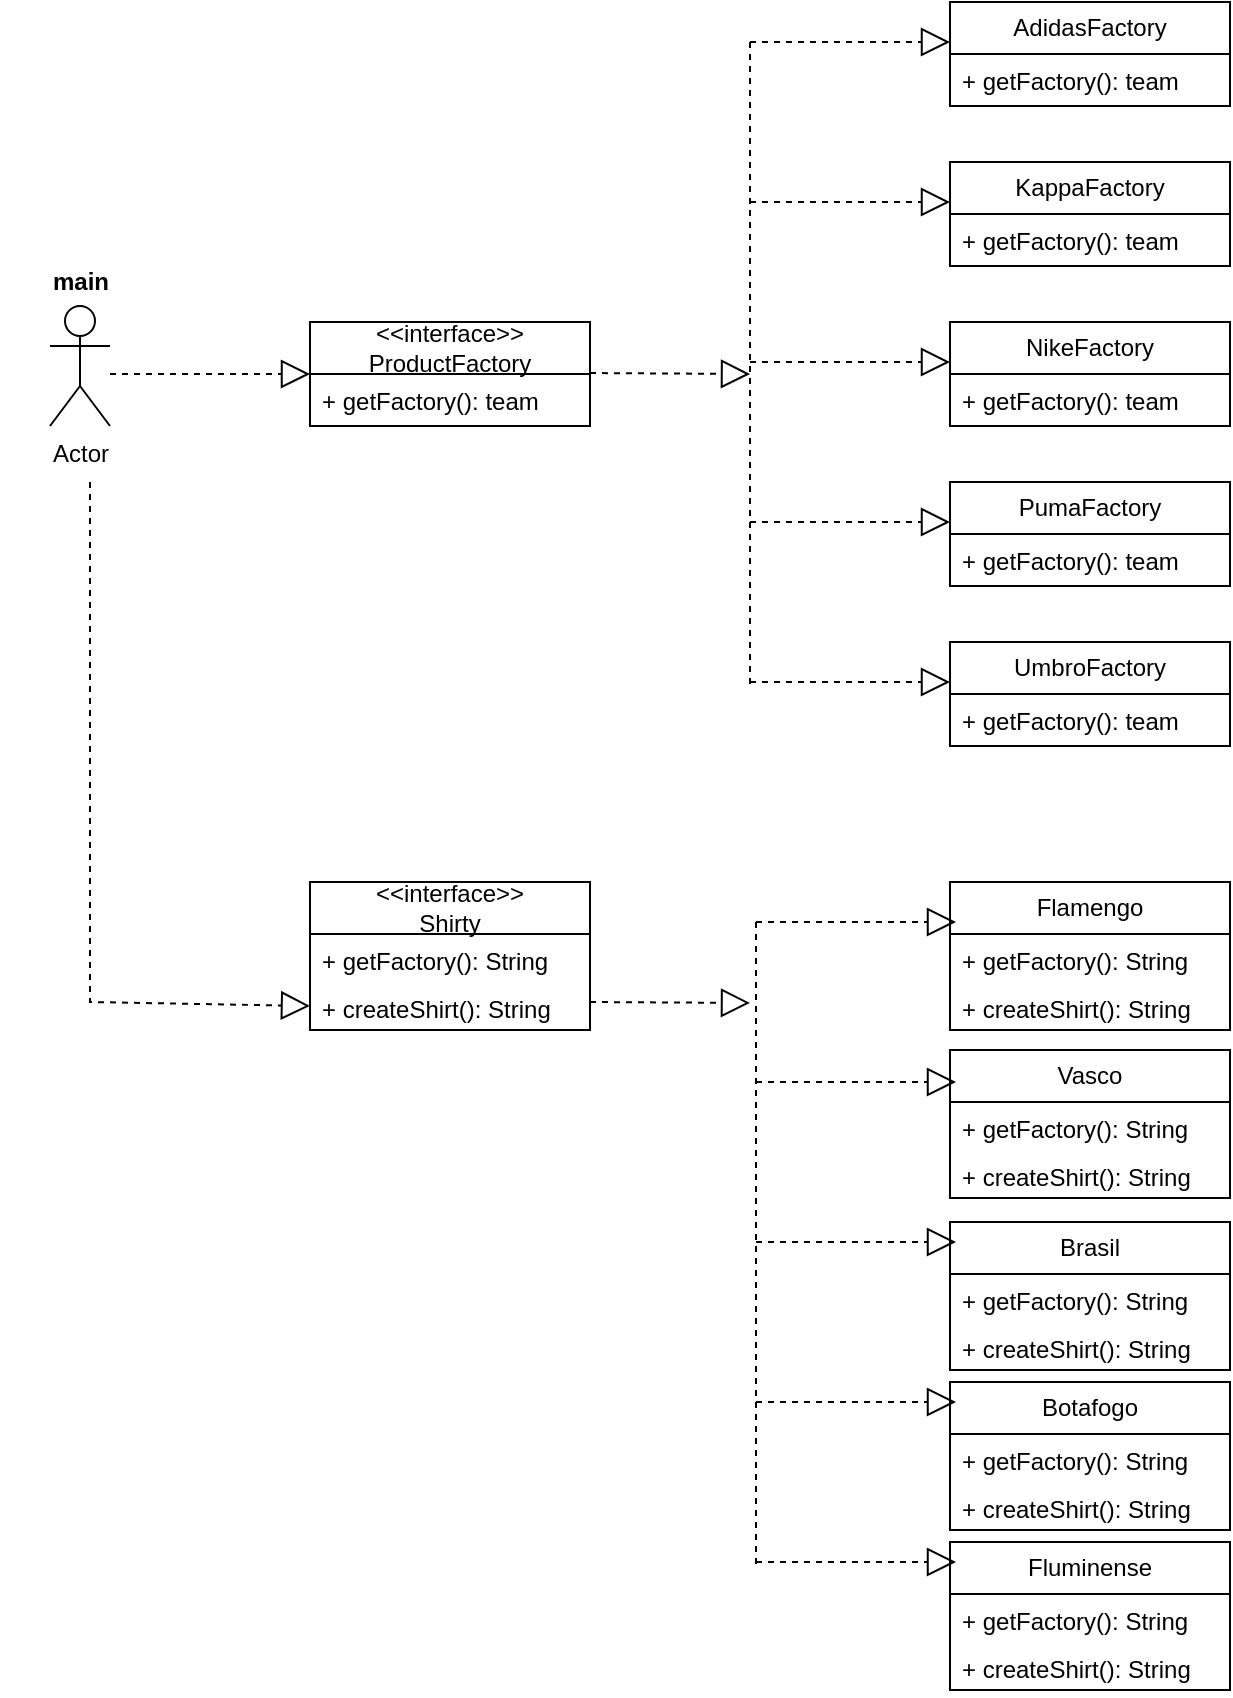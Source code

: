 <mxfile version="26.2.12">
  <diagram id="C5RBs43oDa-KdzZeNtuy" name="Page-1">
    <mxGraphModel dx="832" dy="410" grid="1" gridSize="10" guides="1" tooltips="1" connect="1" arrows="1" fold="1" page="1" pageScale="1" pageWidth="827" pageHeight="1169" math="0" shadow="0">
      <root>
        <mxCell id="WIyWlLk6GJQsqaUBKTNV-0" />
        <mxCell id="WIyWlLk6GJQsqaUBKTNV-1" parent="WIyWlLk6GJQsqaUBKTNV-0" />
        <mxCell id="MaJQN-X-Zlun6F0AjIzA-5" value="Actor" style="shape=umlActor;verticalLabelPosition=bottom;verticalAlign=top;html=1;" vertex="1" parent="WIyWlLk6GJQsqaUBKTNV-1">
          <mxGeometry x="50" y="212" width="30" height="60" as="geometry" />
        </mxCell>
        <mxCell id="MaJQN-X-Zlun6F0AjIzA-6" value="&amp;lt;&amp;lt;interface&amp;gt;&amp;gt;&lt;br&gt;ProductFactory" style="swimlane;fontStyle=0;childLayout=stackLayout;horizontal=1;startSize=26;fillColor=none;horizontalStack=0;resizeParent=1;resizeParentMax=0;resizeLast=0;collapsible=1;marginBottom=0;whiteSpace=wrap;html=1;" vertex="1" parent="WIyWlLk6GJQsqaUBKTNV-1">
          <mxGeometry x="180" y="220" width="140" height="52" as="geometry" />
        </mxCell>
        <mxCell id="MaJQN-X-Zlun6F0AjIzA-7" value="+ getFactory(): team" style="text;strokeColor=none;fillColor=none;align=left;verticalAlign=top;spacingLeft=4;spacingRight=4;overflow=hidden;rotatable=0;points=[[0,0.5],[1,0.5]];portConstraint=eastwest;whiteSpace=wrap;html=1;" vertex="1" parent="MaJQN-X-Zlun6F0AjIzA-6">
          <mxGeometry y="26" width="140" height="26" as="geometry" />
        </mxCell>
        <mxCell id="MaJQN-X-Zlun6F0AjIzA-12" value="" style="endArrow=block;dashed=1;endFill=0;endSize=12;html=1;rounded=0;entryX=-0.004;entryY=0.117;entryDx=0;entryDy=0;entryPerimeter=0;" edge="1" parent="WIyWlLk6GJQsqaUBKTNV-1">
          <mxGeometry width="160" relative="1" as="geometry">
            <mxPoint x="80" y="246" as="sourcePoint" />
            <mxPoint x="180.0" y="246.002" as="targetPoint" />
          </mxGeometry>
        </mxCell>
        <mxCell id="MaJQN-X-Zlun6F0AjIzA-13" value="" style="endArrow=block;dashed=1;endFill=0;endSize=12;html=1;rounded=0;" edge="1" parent="WIyWlLk6GJQsqaUBKTNV-1">
          <mxGeometry width="160" relative="1" as="geometry">
            <mxPoint x="320" y="245.52" as="sourcePoint" />
            <mxPoint x="400" y="246" as="targetPoint" />
          </mxGeometry>
        </mxCell>
        <mxCell id="MaJQN-X-Zlun6F0AjIzA-14" value="" style="endArrow=block;dashed=1;endFill=0;endSize=12;html=1;rounded=0;entryX=-0.004;entryY=0.117;entryDx=0;entryDy=0;entryPerimeter=0;" edge="1" parent="WIyWlLk6GJQsqaUBKTNV-1">
          <mxGeometry width="160" relative="1" as="geometry">
            <mxPoint x="400" y="80" as="sourcePoint" />
            <mxPoint x="500.0" y="80.002" as="targetPoint" />
          </mxGeometry>
        </mxCell>
        <mxCell id="MaJQN-X-Zlun6F0AjIzA-15" value="" style="endArrow=block;dashed=1;endFill=0;endSize=12;html=1;rounded=0;entryX=-0.004;entryY=0.117;entryDx=0;entryDy=0;entryPerimeter=0;" edge="1" parent="WIyWlLk6GJQsqaUBKTNV-1">
          <mxGeometry width="160" relative="1" as="geometry">
            <mxPoint x="400" y="160" as="sourcePoint" />
            <mxPoint x="500.0" y="160.002" as="targetPoint" />
          </mxGeometry>
        </mxCell>
        <mxCell id="MaJQN-X-Zlun6F0AjIzA-16" value="" style="endArrow=block;dashed=1;endFill=0;endSize=12;html=1;rounded=0;entryX=-0.004;entryY=0.117;entryDx=0;entryDy=0;entryPerimeter=0;strokeColor=default;" edge="1" parent="WIyWlLk6GJQsqaUBKTNV-1">
          <mxGeometry width="160" relative="1" as="geometry">
            <mxPoint x="400" y="240" as="sourcePoint" />
            <mxPoint x="500.0" y="240.002" as="targetPoint" />
          </mxGeometry>
        </mxCell>
        <mxCell id="MaJQN-X-Zlun6F0AjIzA-17" value="" style="endArrow=block;dashed=1;endFill=0;endSize=12;html=1;rounded=0;entryX=-0.004;entryY=0.117;entryDx=0;entryDy=0;entryPerimeter=0;" edge="1" parent="WIyWlLk6GJQsqaUBKTNV-1">
          <mxGeometry width="160" relative="1" as="geometry">
            <mxPoint x="400" y="320" as="sourcePoint" />
            <mxPoint x="500.0" y="320.002" as="targetPoint" />
          </mxGeometry>
        </mxCell>
        <mxCell id="MaJQN-X-Zlun6F0AjIzA-18" value="" style="endArrow=block;dashed=1;endFill=0;endSize=12;html=1;rounded=0;entryX=-0.004;entryY=0.117;entryDx=0;entryDy=0;entryPerimeter=0;" edge="1" parent="WIyWlLk6GJQsqaUBKTNV-1">
          <mxGeometry width="160" relative="1" as="geometry">
            <mxPoint x="400" y="400" as="sourcePoint" />
            <mxPoint x="500.0" y="400.002" as="targetPoint" />
          </mxGeometry>
        </mxCell>
        <mxCell id="MaJQN-X-Zlun6F0AjIzA-24" value="" style="endArrow=none;dashed=1;endFill=0;endSize=12;html=1;rounded=0;startFill=0;" edge="1" parent="WIyWlLk6GJQsqaUBKTNV-1">
          <mxGeometry width="160" relative="1" as="geometry">
            <mxPoint x="400" y="80" as="sourcePoint" />
            <mxPoint x="400" y="400.952" as="targetPoint" />
            <Array as="points">
              <mxPoint x="400" y="320" />
            </Array>
          </mxGeometry>
        </mxCell>
        <mxCell id="MaJQN-X-Zlun6F0AjIzA-25" value="AdidasFactory" style="swimlane;fontStyle=0;childLayout=stackLayout;horizontal=1;startSize=26;fillColor=none;horizontalStack=0;resizeParent=1;resizeParentMax=0;resizeLast=0;collapsible=1;marginBottom=0;whiteSpace=wrap;html=1;" vertex="1" parent="WIyWlLk6GJQsqaUBKTNV-1">
          <mxGeometry x="500" y="60" width="140" height="52" as="geometry" />
        </mxCell>
        <mxCell id="MaJQN-X-Zlun6F0AjIzA-26" value="+ getFactory(): team" style="text;strokeColor=none;fillColor=none;align=left;verticalAlign=top;spacingLeft=4;spacingRight=4;overflow=hidden;rotatable=0;points=[[0,0.5],[1,0.5]];portConstraint=eastwest;whiteSpace=wrap;html=1;" vertex="1" parent="MaJQN-X-Zlun6F0AjIzA-25">
          <mxGeometry y="26" width="140" height="26" as="geometry" />
        </mxCell>
        <mxCell id="MaJQN-X-Zlun6F0AjIzA-27" value="KappaFactory" style="swimlane;fontStyle=0;childLayout=stackLayout;horizontal=1;startSize=26;fillColor=none;horizontalStack=0;resizeParent=1;resizeParentMax=0;resizeLast=0;collapsible=1;marginBottom=0;whiteSpace=wrap;html=1;" vertex="1" parent="WIyWlLk6GJQsqaUBKTNV-1">
          <mxGeometry x="500" y="140" width="140" height="52" as="geometry" />
        </mxCell>
        <mxCell id="MaJQN-X-Zlun6F0AjIzA-28" value="+ getFactory(): team" style="text;strokeColor=none;fillColor=none;align=left;verticalAlign=top;spacingLeft=4;spacingRight=4;overflow=hidden;rotatable=0;points=[[0,0.5],[1,0.5]];portConstraint=eastwest;whiteSpace=wrap;html=1;" vertex="1" parent="MaJQN-X-Zlun6F0AjIzA-27">
          <mxGeometry y="26" width="140" height="26" as="geometry" />
        </mxCell>
        <mxCell id="MaJQN-X-Zlun6F0AjIzA-29" value="NikeFactory" style="swimlane;fontStyle=0;childLayout=stackLayout;horizontal=1;startSize=26;fillColor=none;horizontalStack=0;resizeParent=1;resizeParentMax=0;resizeLast=0;collapsible=1;marginBottom=0;whiteSpace=wrap;html=1;" vertex="1" parent="WIyWlLk6GJQsqaUBKTNV-1">
          <mxGeometry x="500" y="220" width="140" height="52" as="geometry" />
        </mxCell>
        <mxCell id="MaJQN-X-Zlun6F0AjIzA-30" value="+ getFactory(): team" style="text;strokeColor=none;fillColor=none;align=left;verticalAlign=top;spacingLeft=4;spacingRight=4;overflow=hidden;rotatable=0;points=[[0,0.5],[1,0.5]];portConstraint=eastwest;whiteSpace=wrap;html=1;" vertex="1" parent="MaJQN-X-Zlun6F0AjIzA-29">
          <mxGeometry y="26" width="140" height="26" as="geometry" />
        </mxCell>
        <mxCell id="MaJQN-X-Zlun6F0AjIzA-31" value="PumaFactory" style="swimlane;fontStyle=0;childLayout=stackLayout;horizontal=1;startSize=26;fillColor=none;horizontalStack=0;resizeParent=1;resizeParentMax=0;resizeLast=0;collapsible=1;marginBottom=0;whiteSpace=wrap;html=1;" vertex="1" parent="WIyWlLk6GJQsqaUBKTNV-1">
          <mxGeometry x="500" y="300" width="140" height="52" as="geometry" />
        </mxCell>
        <mxCell id="MaJQN-X-Zlun6F0AjIzA-32" value="+ getFactory(): team" style="text;strokeColor=none;fillColor=none;align=left;verticalAlign=top;spacingLeft=4;spacingRight=4;overflow=hidden;rotatable=0;points=[[0,0.5],[1,0.5]];portConstraint=eastwest;whiteSpace=wrap;html=1;" vertex="1" parent="MaJQN-X-Zlun6F0AjIzA-31">
          <mxGeometry y="26" width="140" height="26" as="geometry" />
        </mxCell>
        <mxCell id="MaJQN-X-Zlun6F0AjIzA-33" value="UmbroFactory" style="swimlane;fontStyle=0;childLayout=stackLayout;horizontal=1;startSize=26;fillColor=none;horizontalStack=0;resizeParent=1;resizeParentMax=0;resizeLast=0;collapsible=1;marginBottom=0;whiteSpace=wrap;html=1;" vertex="1" parent="WIyWlLk6GJQsqaUBKTNV-1">
          <mxGeometry x="500" y="380" width="140" height="52" as="geometry" />
        </mxCell>
        <mxCell id="MaJQN-X-Zlun6F0AjIzA-34" value="+ getFactory(): team" style="text;strokeColor=none;fillColor=none;align=left;verticalAlign=top;spacingLeft=4;spacingRight=4;overflow=hidden;rotatable=0;points=[[0,0.5],[1,0.5]];portConstraint=eastwest;whiteSpace=wrap;html=1;" vertex="1" parent="MaJQN-X-Zlun6F0AjIzA-33">
          <mxGeometry y="26" width="140" height="26" as="geometry" />
        </mxCell>
        <mxCell id="MaJQN-X-Zlun6F0AjIzA-35" value="main&lt;div&gt;&lt;br&gt;&lt;/div&gt;" style="text;align=center;fontStyle=1;verticalAlign=middle;spacingLeft=3;spacingRight=3;strokeColor=none;rotatable=0;points=[[0,0.5],[1,0.5]];portConstraint=eastwest;html=1;" vertex="1" parent="WIyWlLk6GJQsqaUBKTNV-1">
          <mxGeometry x="25" y="194" width="80" height="26" as="geometry" />
        </mxCell>
        <mxCell id="MaJQN-X-Zlun6F0AjIzA-36" value="" style="endArrow=block;dashed=1;endFill=0;endSize=12;html=1;rounded=0;entryX=0;entryY=0.5;entryDx=0;entryDy=0;" edge="1" parent="WIyWlLk6GJQsqaUBKTNV-1" target="MaJQN-X-Zlun6F0AjIzA-41">
          <mxGeometry width="160" relative="1" as="geometry">
            <mxPoint x="70" y="300" as="sourcePoint" />
            <mxPoint x="170" y="560" as="targetPoint" />
            <Array as="points">
              <mxPoint x="70" y="560" />
            </Array>
          </mxGeometry>
        </mxCell>
        <mxCell id="MaJQN-X-Zlun6F0AjIzA-39" value="&amp;lt;&amp;lt;interface&amp;gt;&amp;gt;&lt;br&gt;Shirty" style="swimlane;fontStyle=0;childLayout=stackLayout;horizontal=1;startSize=26;fillColor=none;horizontalStack=0;resizeParent=1;resizeParentMax=0;resizeLast=0;collapsible=1;marginBottom=0;whiteSpace=wrap;html=1;" vertex="1" parent="WIyWlLk6GJQsqaUBKTNV-1">
          <mxGeometry x="180" y="500" width="140" height="74" as="geometry" />
        </mxCell>
        <mxCell id="MaJQN-X-Zlun6F0AjIzA-40" value="+ getFactory(): String" style="text;strokeColor=none;fillColor=none;align=left;verticalAlign=top;spacingLeft=4;spacingRight=4;overflow=hidden;rotatable=0;points=[[0,0.5],[1,0.5]];portConstraint=eastwest;whiteSpace=wrap;html=1;" vertex="1" parent="MaJQN-X-Zlun6F0AjIzA-39">
          <mxGeometry y="26" width="140" height="24" as="geometry" />
        </mxCell>
        <mxCell id="MaJQN-X-Zlun6F0AjIzA-41" value="+ createShirt(): String" style="text;strokeColor=none;fillColor=none;align=left;verticalAlign=top;spacingLeft=4;spacingRight=4;overflow=hidden;rotatable=0;points=[[0,0.5],[1,0.5]];portConstraint=eastwest;whiteSpace=wrap;html=1;" vertex="1" parent="MaJQN-X-Zlun6F0AjIzA-39">
          <mxGeometry y="50" width="140" height="24" as="geometry" />
        </mxCell>
        <mxCell id="MaJQN-X-Zlun6F0AjIzA-44" value="" style="endArrow=block;dashed=1;endFill=0;endSize=12;html=1;rounded=0;entryX=-0.004;entryY=0.117;entryDx=0;entryDy=0;entryPerimeter=0;" edge="1" parent="WIyWlLk6GJQsqaUBKTNV-1">
          <mxGeometry width="160" relative="1" as="geometry">
            <mxPoint x="403" y="520" as="sourcePoint" />
            <mxPoint x="503.0" y="520.002" as="targetPoint" />
          </mxGeometry>
        </mxCell>
        <mxCell id="MaJQN-X-Zlun6F0AjIzA-45" value="" style="endArrow=block;dashed=1;endFill=0;endSize=12;html=1;rounded=0;entryX=-0.004;entryY=0.117;entryDx=0;entryDy=0;entryPerimeter=0;" edge="1" parent="WIyWlLk6GJQsqaUBKTNV-1">
          <mxGeometry width="160" relative="1" as="geometry">
            <mxPoint x="403" y="600" as="sourcePoint" />
            <mxPoint x="503.0" y="600.002" as="targetPoint" />
          </mxGeometry>
        </mxCell>
        <mxCell id="MaJQN-X-Zlun6F0AjIzA-46" value="" style="endArrow=block;dashed=1;endFill=0;endSize=12;html=1;rounded=0;entryX=-0.004;entryY=0.117;entryDx=0;entryDy=0;entryPerimeter=0;strokeColor=default;" edge="1" parent="WIyWlLk6GJQsqaUBKTNV-1">
          <mxGeometry width="160" relative="1" as="geometry">
            <mxPoint x="403" y="680" as="sourcePoint" />
            <mxPoint x="503.0" y="680.002" as="targetPoint" />
          </mxGeometry>
        </mxCell>
        <mxCell id="MaJQN-X-Zlun6F0AjIzA-47" value="" style="endArrow=block;dashed=1;endFill=0;endSize=12;html=1;rounded=0;entryX=-0.004;entryY=0.117;entryDx=0;entryDy=0;entryPerimeter=0;" edge="1" parent="WIyWlLk6GJQsqaUBKTNV-1">
          <mxGeometry width="160" relative="1" as="geometry">
            <mxPoint x="403" y="760" as="sourcePoint" />
            <mxPoint x="503.0" y="760.002" as="targetPoint" />
          </mxGeometry>
        </mxCell>
        <mxCell id="MaJQN-X-Zlun6F0AjIzA-48" value="" style="endArrow=block;dashed=1;endFill=0;endSize=12;html=1;rounded=0;entryX=-0.004;entryY=0.117;entryDx=0;entryDy=0;entryPerimeter=0;" edge="1" parent="WIyWlLk6GJQsqaUBKTNV-1">
          <mxGeometry width="160" relative="1" as="geometry">
            <mxPoint x="403" y="840" as="sourcePoint" />
            <mxPoint x="503.0" y="840.002" as="targetPoint" />
          </mxGeometry>
        </mxCell>
        <mxCell id="MaJQN-X-Zlun6F0AjIzA-49" value="" style="endArrow=none;dashed=1;endFill=0;endSize=12;html=1;rounded=0;startFill=0;" edge="1" parent="WIyWlLk6GJQsqaUBKTNV-1">
          <mxGeometry width="160" relative="1" as="geometry">
            <mxPoint x="403" y="520" as="sourcePoint" />
            <mxPoint x="403" y="840.952" as="targetPoint" />
            <Array as="points">
              <mxPoint x="403" y="760" />
            </Array>
          </mxGeometry>
        </mxCell>
        <mxCell id="MaJQN-X-Zlun6F0AjIzA-50" value="Flamengo" style="swimlane;fontStyle=0;childLayout=stackLayout;horizontal=1;startSize=26;fillColor=none;horizontalStack=0;resizeParent=1;resizeParentMax=0;resizeLast=0;collapsible=1;marginBottom=0;whiteSpace=wrap;html=1;" vertex="1" parent="WIyWlLk6GJQsqaUBKTNV-1">
          <mxGeometry x="500" y="500" width="140" height="74" as="geometry" />
        </mxCell>
        <mxCell id="MaJQN-X-Zlun6F0AjIzA-51" value="+ getFactory(): String" style="text;strokeColor=none;fillColor=none;align=left;verticalAlign=top;spacingLeft=4;spacingRight=4;overflow=hidden;rotatable=0;points=[[0,0.5],[1,0.5]];portConstraint=eastwest;whiteSpace=wrap;html=1;" vertex="1" parent="MaJQN-X-Zlun6F0AjIzA-50">
          <mxGeometry y="26" width="140" height="24" as="geometry" />
        </mxCell>
        <mxCell id="MaJQN-X-Zlun6F0AjIzA-52" value="+ createShirt(): String" style="text;strokeColor=none;fillColor=none;align=left;verticalAlign=top;spacingLeft=4;spacingRight=4;overflow=hidden;rotatable=0;points=[[0,0.5],[1,0.5]];portConstraint=eastwest;whiteSpace=wrap;html=1;" vertex="1" parent="MaJQN-X-Zlun6F0AjIzA-50">
          <mxGeometry y="50" width="140" height="24" as="geometry" />
        </mxCell>
        <mxCell id="MaJQN-X-Zlun6F0AjIzA-53" value="Vasco" style="swimlane;fontStyle=0;childLayout=stackLayout;horizontal=1;startSize=26;fillColor=none;horizontalStack=0;resizeParent=1;resizeParentMax=0;resizeLast=0;collapsible=1;marginBottom=0;whiteSpace=wrap;html=1;" vertex="1" parent="WIyWlLk6GJQsqaUBKTNV-1">
          <mxGeometry x="500" y="584" width="140" height="74" as="geometry" />
        </mxCell>
        <mxCell id="MaJQN-X-Zlun6F0AjIzA-54" value="+ getFactory(): String" style="text;strokeColor=none;fillColor=none;align=left;verticalAlign=top;spacingLeft=4;spacingRight=4;overflow=hidden;rotatable=0;points=[[0,0.5],[1,0.5]];portConstraint=eastwest;whiteSpace=wrap;html=1;" vertex="1" parent="MaJQN-X-Zlun6F0AjIzA-53">
          <mxGeometry y="26" width="140" height="24" as="geometry" />
        </mxCell>
        <mxCell id="MaJQN-X-Zlun6F0AjIzA-55" value="+ createShirt(): String" style="text;strokeColor=none;fillColor=none;align=left;verticalAlign=top;spacingLeft=4;spacingRight=4;overflow=hidden;rotatable=0;points=[[0,0.5],[1,0.5]];portConstraint=eastwest;whiteSpace=wrap;html=1;" vertex="1" parent="MaJQN-X-Zlun6F0AjIzA-53">
          <mxGeometry y="50" width="140" height="24" as="geometry" />
        </mxCell>
        <mxCell id="MaJQN-X-Zlun6F0AjIzA-56" value="Brasil" style="swimlane;fontStyle=0;childLayout=stackLayout;horizontal=1;startSize=26;fillColor=none;horizontalStack=0;resizeParent=1;resizeParentMax=0;resizeLast=0;collapsible=1;marginBottom=0;whiteSpace=wrap;html=1;" vertex="1" parent="WIyWlLk6GJQsqaUBKTNV-1">
          <mxGeometry x="500" y="670" width="140" height="74" as="geometry" />
        </mxCell>
        <mxCell id="MaJQN-X-Zlun6F0AjIzA-57" value="+ getFactory(): String" style="text;strokeColor=none;fillColor=none;align=left;verticalAlign=top;spacingLeft=4;spacingRight=4;overflow=hidden;rotatable=0;points=[[0,0.5],[1,0.5]];portConstraint=eastwest;whiteSpace=wrap;html=1;" vertex="1" parent="MaJQN-X-Zlun6F0AjIzA-56">
          <mxGeometry y="26" width="140" height="24" as="geometry" />
        </mxCell>
        <mxCell id="MaJQN-X-Zlun6F0AjIzA-58" value="+ createShirt(): String" style="text;strokeColor=none;fillColor=none;align=left;verticalAlign=top;spacingLeft=4;spacingRight=4;overflow=hidden;rotatable=0;points=[[0,0.5],[1,0.5]];portConstraint=eastwest;whiteSpace=wrap;html=1;" vertex="1" parent="MaJQN-X-Zlun6F0AjIzA-56">
          <mxGeometry y="50" width="140" height="24" as="geometry" />
        </mxCell>
        <mxCell id="MaJQN-X-Zlun6F0AjIzA-59" value="Botafogo" style="swimlane;fontStyle=0;childLayout=stackLayout;horizontal=1;startSize=26;fillColor=none;horizontalStack=0;resizeParent=1;resizeParentMax=0;resizeLast=0;collapsible=1;marginBottom=0;whiteSpace=wrap;html=1;" vertex="1" parent="WIyWlLk6GJQsqaUBKTNV-1">
          <mxGeometry x="500" y="750" width="140" height="74" as="geometry" />
        </mxCell>
        <mxCell id="MaJQN-X-Zlun6F0AjIzA-60" value="+ getFactory(): String" style="text;strokeColor=none;fillColor=none;align=left;verticalAlign=top;spacingLeft=4;spacingRight=4;overflow=hidden;rotatable=0;points=[[0,0.5],[1,0.5]];portConstraint=eastwest;whiteSpace=wrap;html=1;" vertex="1" parent="MaJQN-X-Zlun6F0AjIzA-59">
          <mxGeometry y="26" width="140" height="24" as="geometry" />
        </mxCell>
        <mxCell id="MaJQN-X-Zlun6F0AjIzA-61" value="+ createShirt(): String" style="text;strokeColor=none;fillColor=none;align=left;verticalAlign=top;spacingLeft=4;spacingRight=4;overflow=hidden;rotatable=0;points=[[0,0.5],[1,0.5]];portConstraint=eastwest;whiteSpace=wrap;html=1;" vertex="1" parent="MaJQN-X-Zlun6F0AjIzA-59">
          <mxGeometry y="50" width="140" height="24" as="geometry" />
        </mxCell>
        <mxCell id="MaJQN-X-Zlun6F0AjIzA-62" value="Fluminense" style="swimlane;fontStyle=0;childLayout=stackLayout;horizontal=1;startSize=26;fillColor=none;horizontalStack=0;resizeParent=1;resizeParentMax=0;resizeLast=0;collapsible=1;marginBottom=0;whiteSpace=wrap;html=1;" vertex="1" parent="WIyWlLk6GJQsqaUBKTNV-1">
          <mxGeometry x="500" y="830" width="140" height="74" as="geometry" />
        </mxCell>
        <mxCell id="MaJQN-X-Zlun6F0AjIzA-63" value="+ getFactory(): String" style="text;strokeColor=none;fillColor=none;align=left;verticalAlign=top;spacingLeft=4;spacingRight=4;overflow=hidden;rotatable=0;points=[[0,0.5],[1,0.5]];portConstraint=eastwest;whiteSpace=wrap;html=1;" vertex="1" parent="MaJQN-X-Zlun6F0AjIzA-62">
          <mxGeometry y="26" width="140" height="24" as="geometry" />
        </mxCell>
        <mxCell id="MaJQN-X-Zlun6F0AjIzA-64" value="+ createShirt(): String" style="text;strokeColor=none;fillColor=none;align=left;verticalAlign=top;spacingLeft=4;spacingRight=4;overflow=hidden;rotatable=0;points=[[0,0.5],[1,0.5]];portConstraint=eastwest;whiteSpace=wrap;html=1;" vertex="1" parent="MaJQN-X-Zlun6F0AjIzA-62">
          <mxGeometry y="50" width="140" height="24" as="geometry" />
        </mxCell>
        <mxCell id="MaJQN-X-Zlun6F0AjIzA-66" value="" style="endArrow=block;dashed=1;endFill=0;endSize=12;html=1;rounded=0;" edge="1" parent="WIyWlLk6GJQsqaUBKTNV-1">
          <mxGeometry width="160" relative="1" as="geometry">
            <mxPoint x="320" y="560" as="sourcePoint" />
            <mxPoint x="400" y="560.48" as="targetPoint" />
          </mxGeometry>
        </mxCell>
      </root>
    </mxGraphModel>
  </diagram>
</mxfile>
